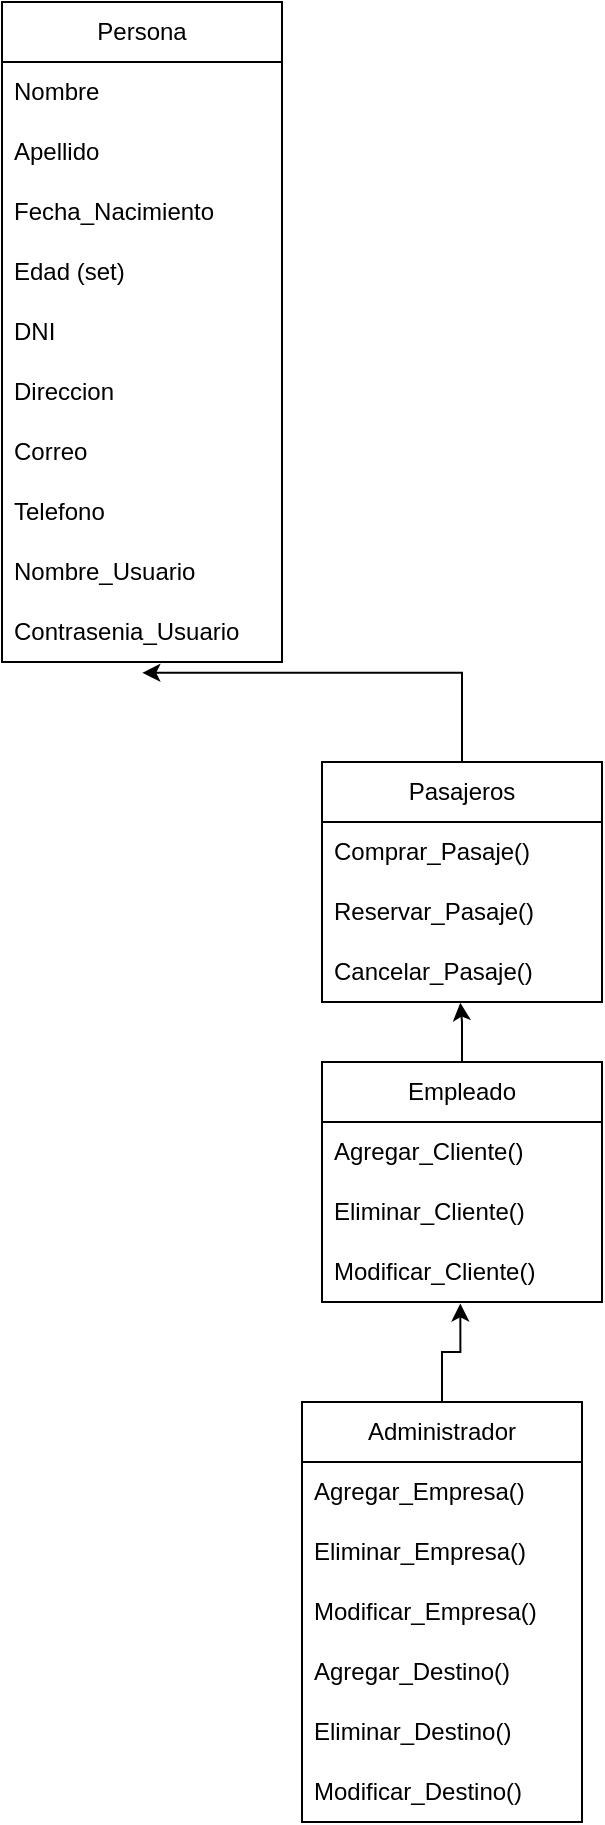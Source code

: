 <mxfile version="27.0.5">
  <diagram name="Page-1" id="ogDBG8NC6US7WTSKjW9P">
    <mxGraphModel dx="1417" dy="850" grid="1" gridSize="10" guides="1" tooltips="1" connect="1" arrows="1" fold="1" page="1" pageScale="1" pageWidth="850" pageHeight="1100" math="0" shadow="0">
      <root>
        <mxCell id="0" />
        <mxCell id="1" parent="0" />
        <mxCell id="yP_LkvmVzSajXOwwakAx-3" value="Persona" style="swimlane;fontStyle=0;childLayout=stackLayout;horizontal=1;startSize=30;horizontalStack=0;resizeParent=1;resizeParentMax=0;resizeLast=0;collapsible=1;marginBottom=0;whiteSpace=wrap;html=1;" vertex="1" parent="1">
          <mxGeometry x="400" y="30" width="140" height="330" as="geometry" />
        </mxCell>
        <mxCell id="yP_LkvmVzSajXOwwakAx-4" value="Nombre" style="text;strokeColor=none;fillColor=none;align=left;verticalAlign=middle;spacingLeft=4;spacingRight=4;overflow=hidden;points=[[0,0.5],[1,0.5]];portConstraint=eastwest;rotatable=0;whiteSpace=wrap;html=1;" vertex="1" parent="yP_LkvmVzSajXOwwakAx-3">
          <mxGeometry y="30" width="140" height="30" as="geometry" />
        </mxCell>
        <mxCell id="yP_LkvmVzSajXOwwakAx-5" value="Apellido" style="text;strokeColor=none;fillColor=none;align=left;verticalAlign=middle;spacingLeft=4;spacingRight=4;overflow=hidden;points=[[0,0.5],[1,0.5]];portConstraint=eastwest;rotatable=0;whiteSpace=wrap;html=1;" vertex="1" parent="yP_LkvmVzSajXOwwakAx-3">
          <mxGeometry y="60" width="140" height="30" as="geometry" />
        </mxCell>
        <mxCell id="yP_LkvmVzSajXOwwakAx-8" value="Fecha_Nacimiento" style="text;strokeColor=none;fillColor=none;align=left;verticalAlign=middle;spacingLeft=4;spacingRight=4;overflow=hidden;points=[[0,0.5],[1,0.5]];portConstraint=eastwest;rotatable=0;whiteSpace=wrap;html=1;" vertex="1" parent="yP_LkvmVzSajXOwwakAx-3">
          <mxGeometry y="90" width="140" height="30" as="geometry" />
        </mxCell>
        <mxCell id="yP_LkvmVzSajXOwwakAx-7" value="Edad (set)" style="text;strokeColor=none;fillColor=none;align=left;verticalAlign=middle;spacingLeft=4;spacingRight=4;overflow=hidden;points=[[0,0.5],[1,0.5]];portConstraint=eastwest;rotatable=0;whiteSpace=wrap;html=1;" vertex="1" parent="yP_LkvmVzSajXOwwakAx-3">
          <mxGeometry y="120" width="140" height="30" as="geometry" />
        </mxCell>
        <mxCell id="yP_LkvmVzSajXOwwakAx-6" value="DNI" style="text;strokeColor=none;fillColor=none;align=left;verticalAlign=middle;spacingLeft=4;spacingRight=4;overflow=hidden;points=[[0,0.5],[1,0.5]];portConstraint=eastwest;rotatable=0;whiteSpace=wrap;html=1;" vertex="1" parent="yP_LkvmVzSajXOwwakAx-3">
          <mxGeometry y="150" width="140" height="30" as="geometry" />
        </mxCell>
        <mxCell id="yP_LkvmVzSajXOwwakAx-10" value="Direccion" style="text;strokeColor=none;fillColor=none;align=left;verticalAlign=middle;spacingLeft=4;spacingRight=4;overflow=hidden;points=[[0,0.5],[1,0.5]];portConstraint=eastwest;rotatable=0;whiteSpace=wrap;html=1;" vertex="1" parent="yP_LkvmVzSajXOwwakAx-3">
          <mxGeometry y="180" width="140" height="30" as="geometry" />
        </mxCell>
        <mxCell id="yP_LkvmVzSajXOwwakAx-9" value="Correo" style="text;strokeColor=none;fillColor=none;align=left;verticalAlign=middle;spacingLeft=4;spacingRight=4;overflow=hidden;points=[[0,0.5],[1,0.5]];portConstraint=eastwest;rotatable=0;whiteSpace=wrap;html=1;" vertex="1" parent="yP_LkvmVzSajXOwwakAx-3">
          <mxGeometry y="210" width="140" height="30" as="geometry" />
        </mxCell>
        <mxCell id="yP_LkvmVzSajXOwwakAx-11" value="Telefono" style="text;strokeColor=none;fillColor=none;align=left;verticalAlign=middle;spacingLeft=4;spacingRight=4;overflow=hidden;points=[[0,0.5],[1,0.5]];portConstraint=eastwest;rotatable=0;whiteSpace=wrap;html=1;" vertex="1" parent="yP_LkvmVzSajXOwwakAx-3">
          <mxGeometry y="240" width="140" height="30" as="geometry" />
        </mxCell>
        <mxCell id="yP_LkvmVzSajXOwwakAx-16" value="Nombre_Usuario" style="text;strokeColor=none;fillColor=none;align=left;verticalAlign=middle;spacingLeft=4;spacingRight=4;overflow=hidden;points=[[0,0.5],[1,0.5]];portConstraint=eastwest;rotatable=0;whiteSpace=wrap;html=1;" vertex="1" parent="yP_LkvmVzSajXOwwakAx-3">
          <mxGeometry y="270" width="140" height="30" as="geometry" />
        </mxCell>
        <mxCell id="yP_LkvmVzSajXOwwakAx-17" value="Contrasenia_Usuario" style="text;strokeColor=none;fillColor=none;align=left;verticalAlign=middle;spacingLeft=4;spacingRight=4;overflow=hidden;points=[[0,0.5],[1,0.5]];portConstraint=eastwest;rotatable=0;whiteSpace=wrap;html=1;" vertex="1" parent="yP_LkvmVzSajXOwwakAx-3">
          <mxGeometry y="300" width="140" height="30" as="geometry" />
        </mxCell>
        <mxCell id="yP_LkvmVzSajXOwwakAx-12" value="Administrador" style="swimlane;fontStyle=0;childLayout=stackLayout;horizontal=1;startSize=30;horizontalStack=0;resizeParent=1;resizeParentMax=0;resizeLast=0;collapsible=1;marginBottom=0;whiteSpace=wrap;html=1;" vertex="1" parent="1">
          <mxGeometry x="550" y="730" width="140" height="210" as="geometry" />
        </mxCell>
        <mxCell id="yP_LkvmVzSajXOwwakAx-20" value="Agregar_Empresa()" style="text;strokeColor=none;fillColor=none;align=left;verticalAlign=middle;spacingLeft=4;spacingRight=4;overflow=hidden;points=[[0,0.5],[1,0.5]];portConstraint=eastwest;rotatable=0;whiteSpace=wrap;html=1;" vertex="1" parent="yP_LkvmVzSajXOwwakAx-12">
          <mxGeometry y="30" width="140" height="30" as="geometry" />
        </mxCell>
        <mxCell id="yP_LkvmVzSajXOwwakAx-19" value="Eliminar_Empresa()" style="text;strokeColor=none;fillColor=none;align=left;verticalAlign=middle;spacingLeft=4;spacingRight=4;overflow=hidden;points=[[0,0.5],[1,0.5]];portConstraint=eastwest;rotatable=0;whiteSpace=wrap;html=1;" vertex="1" parent="yP_LkvmVzSajXOwwakAx-12">
          <mxGeometry y="60" width="140" height="30" as="geometry" />
        </mxCell>
        <mxCell id="yP_LkvmVzSajXOwwakAx-18" value="Modificar_Empresa()" style="text;strokeColor=none;fillColor=none;align=left;verticalAlign=middle;spacingLeft=4;spacingRight=4;overflow=hidden;points=[[0,0.5],[1,0.5]];portConstraint=eastwest;rotatable=0;whiteSpace=wrap;html=1;" vertex="1" parent="yP_LkvmVzSajXOwwakAx-12">
          <mxGeometry y="90" width="140" height="30" as="geometry" />
        </mxCell>
        <mxCell id="yP_LkvmVzSajXOwwakAx-23" value="Agregar_Destino()" style="text;strokeColor=none;fillColor=none;align=left;verticalAlign=middle;spacingLeft=4;spacingRight=4;overflow=hidden;points=[[0,0.5],[1,0.5]];portConstraint=eastwest;rotatable=0;whiteSpace=wrap;html=1;" vertex="1" parent="yP_LkvmVzSajXOwwakAx-12">
          <mxGeometry y="120" width="140" height="30" as="geometry" />
        </mxCell>
        <mxCell id="yP_LkvmVzSajXOwwakAx-22" value="Eliminar_Destino()" style="text;strokeColor=none;fillColor=none;align=left;verticalAlign=middle;spacingLeft=4;spacingRight=4;overflow=hidden;points=[[0,0.5],[1,0.5]];portConstraint=eastwest;rotatable=0;whiteSpace=wrap;html=1;" vertex="1" parent="yP_LkvmVzSajXOwwakAx-12">
          <mxGeometry y="150" width="140" height="30" as="geometry" />
        </mxCell>
        <mxCell id="yP_LkvmVzSajXOwwakAx-21" value="Modificar_Destino()" style="text;strokeColor=none;fillColor=none;align=left;verticalAlign=middle;spacingLeft=4;spacingRight=4;overflow=hidden;points=[[0,0.5],[1,0.5]];portConstraint=eastwest;rotatable=0;whiteSpace=wrap;html=1;" vertex="1" parent="yP_LkvmVzSajXOwwakAx-12">
          <mxGeometry y="180" width="140" height="30" as="geometry" />
        </mxCell>
        <mxCell id="yP_LkvmVzSajXOwwakAx-25" value="Empleado" style="swimlane;fontStyle=0;childLayout=stackLayout;horizontal=1;startSize=30;horizontalStack=0;resizeParent=1;resizeParentMax=0;resizeLast=0;collapsible=1;marginBottom=0;whiteSpace=wrap;html=1;" vertex="1" parent="1">
          <mxGeometry x="560" y="560" width="140" height="120" as="geometry" />
        </mxCell>
        <mxCell id="yP_LkvmVzSajXOwwakAx-26" value="Agregar_Cliente()" style="text;strokeColor=none;fillColor=none;align=left;verticalAlign=middle;spacingLeft=4;spacingRight=4;overflow=hidden;points=[[0,0.5],[1,0.5]];portConstraint=eastwest;rotatable=0;whiteSpace=wrap;html=1;" vertex="1" parent="yP_LkvmVzSajXOwwakAx-25">
          <mxGeometry y="30" width="140" height="30" as="geometry" />
        </mxCell>
        <mxCell id="yP_LkvmVzSajXOwwakAx-27" value="Eliminar_Cliente()" style="text;strokeColor=none;fillColor=none;align=left;verticalAlign=middle;spacingLeft=4;spacingRight=4;overflow=hidden;points=[[0,0.5],[1,0.5]];portConstraint=eastwest;rotatable=0;whiteSpace=wrap;html=1;" vertex="1" parent="yP_LkvmVzSajXOwwakAx-25">
          <mxGeometry y="60" width="140" height="30" as="geometry" />
        </mxCell>
        <mxCell id="yP_LkvmVzSajXOwwakAx-28" value="Modificar_Cliente()" style="text;strokeColor=none;fillColor=none;align=left;verticalAlign=middle;spacingLeft=4;spacingRight=4;overflow=hidden;points=[[0,0.5],[1,0.5]];portConstraint=eastwest;rotatable=0;whiteSpace=wrap;html=1;" vertex="1" parent="yP_LkvmVzSajXOwwakAx-25">
          <mxGeometry y="90" width="140" height="30" as="geometry" />
        </mxCell>
        <mxCell id="yP_LkvmVzSajXOwwakAx-33" value="Pasajeros" style="swimlane;fontStyle=0;childLayout=stackLayout;horizontal=1;startSize=30;horizontalStack=0;resizeParent=1;resizeParentMax=0;resizeLast=0;collapsible=1;marginBottom=0;whiteSpace=wrap;html=1;" vertex="1" parent="1">
          <mxGeometry x="560" y="410" width="140" height="120" as="geometry" />
        </mxCell>
        <mxCell id="yP_LkvmVzSajXOwwakAx-34" value="Comprar_Pasaje()" style="text;strokeColor=none;fillColor=none;align=left;verticalAlign=middle;spacingLeft=4;spacingRight=4;overflow=hidden;points=[[0,0.5],[1,0.5]];portConstraint=eastwest;rotatable=0;whiteSpace=wrap;html=1;" vertex="1" parent="yP_LkvmVzSajXOwwakAx-33">
          <mxGeometry y="30" width="140" height="30" as="geometry" />
        </mxCell>
        <mxCell id="yP_LkvmVzSajXOwwakAx-36" value="Reservar_Pasaje()" style="text;strokeColor=none;fillColor=none;align=left;verticalAlign=middle;spacingLeft=4;spacingRight=4;overflow=hidden;points=[[0,0.5],[1,0.5]];portConstraint=eastwest;rotatable=0;whiteSpace=wrap;html=1;" vertex="1" parent="yP_LkvmVzSajXOwwakAx-33">
          <mxGeometry y="60" width="140" height="30" as="geometry" />
        </mxCell>
        <mxCell id="yP_LkvmVzSajXOwwakAx-37" value="Cancelar_Pasaje()" style="text;strokeColor=none;fillColor=none;align=left;verticalAlign=middle;spacingLeft=4;spacingRight=4;overflow=hidden;points=[[0,0.5],[1,0.5]];portConstraint=eastwest;rotatable=0;whiteSpace=wrap;html=1;" vertex="1" parent="yP_LkvmVzSajXOwwakAx-33">
          <mxGeometry y="90" width="140" height="30" as="geometry" />
        </mxCell>
        <mxCell id="yP_LkvmVzSajXOwwakAx-39" style="edgeStyle=orthogonalEdgeStyle;rounded=0;orthogonalLoop=1;jettySize=auto;html=1;entryX=0.494;entryY=1.024;entryDx=0;entryDy=0;entryPerimeter=0;" edge="1" parent="1" source="yP_LkvmVzSajXOwwakAx-12" target="yP_LkvmVzSajXOwwakAx-28">
          <mxGeometry relative="1" as="geometry" />
        </mxCell>
        <mxCell id="yP_LkvmVzSajXOwwakAx-40" style="edgeStyle=orthogonalEdgeStyle;rounded=0;orthogonalLoop=1;jettySize=auto;html=1;entryX=0.494;entryY=1.012;entryDx=0;entryDy=0;entryPerimeter=0;" edge="1" parent="1" source="yP_LkvmVzSajXOwwakAx-25" target="yP_LkvmVzSajXOwwakAx-37">
          <mxGeometry relative="1" as="geometry" />
        </mxCell>
        <mxCell id="yP_LkvmVzSajXOwwakAx-41" style="edgeStyle=orthogonalEdgeStyle;rounded=0;orthogonalLoop=1;jettySize=auto;html=1;entryX=0.501;entryY=1.18;entryDx=0;entryDy=0;entryPerimeter=0;" edge="1" parent="1" source="yP_LkvmVzSajXOwwakAx-33" target="yP_LkvmVzSajXOwwakAx-17">
          <mxGeometry relative="1" as="geometry">
            <Array as="points">
              <mxPoint x="630" y="365" />
            </Array>
          </mxGeometry>
        </mxCell>
      </root>
    </mxGraphModel>
  </diagram>
</mxfile>

